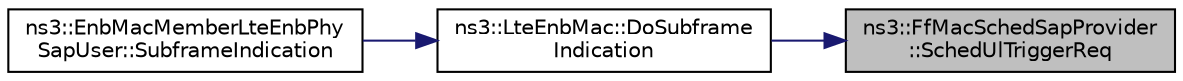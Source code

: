 digraph "ns3::FfMacSchedSapProvider::SchedUlTriggerReq"
{
 // LATEX_PDF_SIZE
  edge [fontname="Helvetica",fontsize="10",labelfontname="Helvetica",labelfontsize="10"];
  node [fontname="Helvetica",fontsize="10",shape=record];
  rankdir="RL";
  Node1 [label="ns3::FfMacSchedSapProvider\l::SchedUlTriggerReq",height=0.2,width=0.4,color="black", fillcolor="grey75", style="filled", fontcolor="black",tooltip="SCHED_UL_TRIGGER_REQ."];
  Node1 -> Node2 [dir="back",color="midnightblue",fontsize="10",style="solid",fontname="Helvetica"];
  Node2 [label="ns3::LteEnbMac::DoSubframe\lIndication",height=0.2,width=0.4,color="black", fillcolor="white", style="filled",URL="$classns3_1_1_lte_enb_mac.html#ab26bc2757b329ea602410c1ae039b3be",tooltip="Subrame Indication function."];
  Node2 -> Node3 [dir="back",color="midnightblue",fontsize="10",style="solid",fontname="Helvetica"];
  Node3 [label="ns3::EnbMacMemberLteEnbPhy\lSapUser::SubframeIndication",height=0.2,width=0.4,color="black", fillcolor="white", style="filled",URL="$classns3_1_1_enb_mac_member_lte_enb_phy_sap_user.html#adf6241549d4864e9ffd90930d9ab0989",tooltip="Trigger the start from a new frame (input from Phy layer)"];
}
